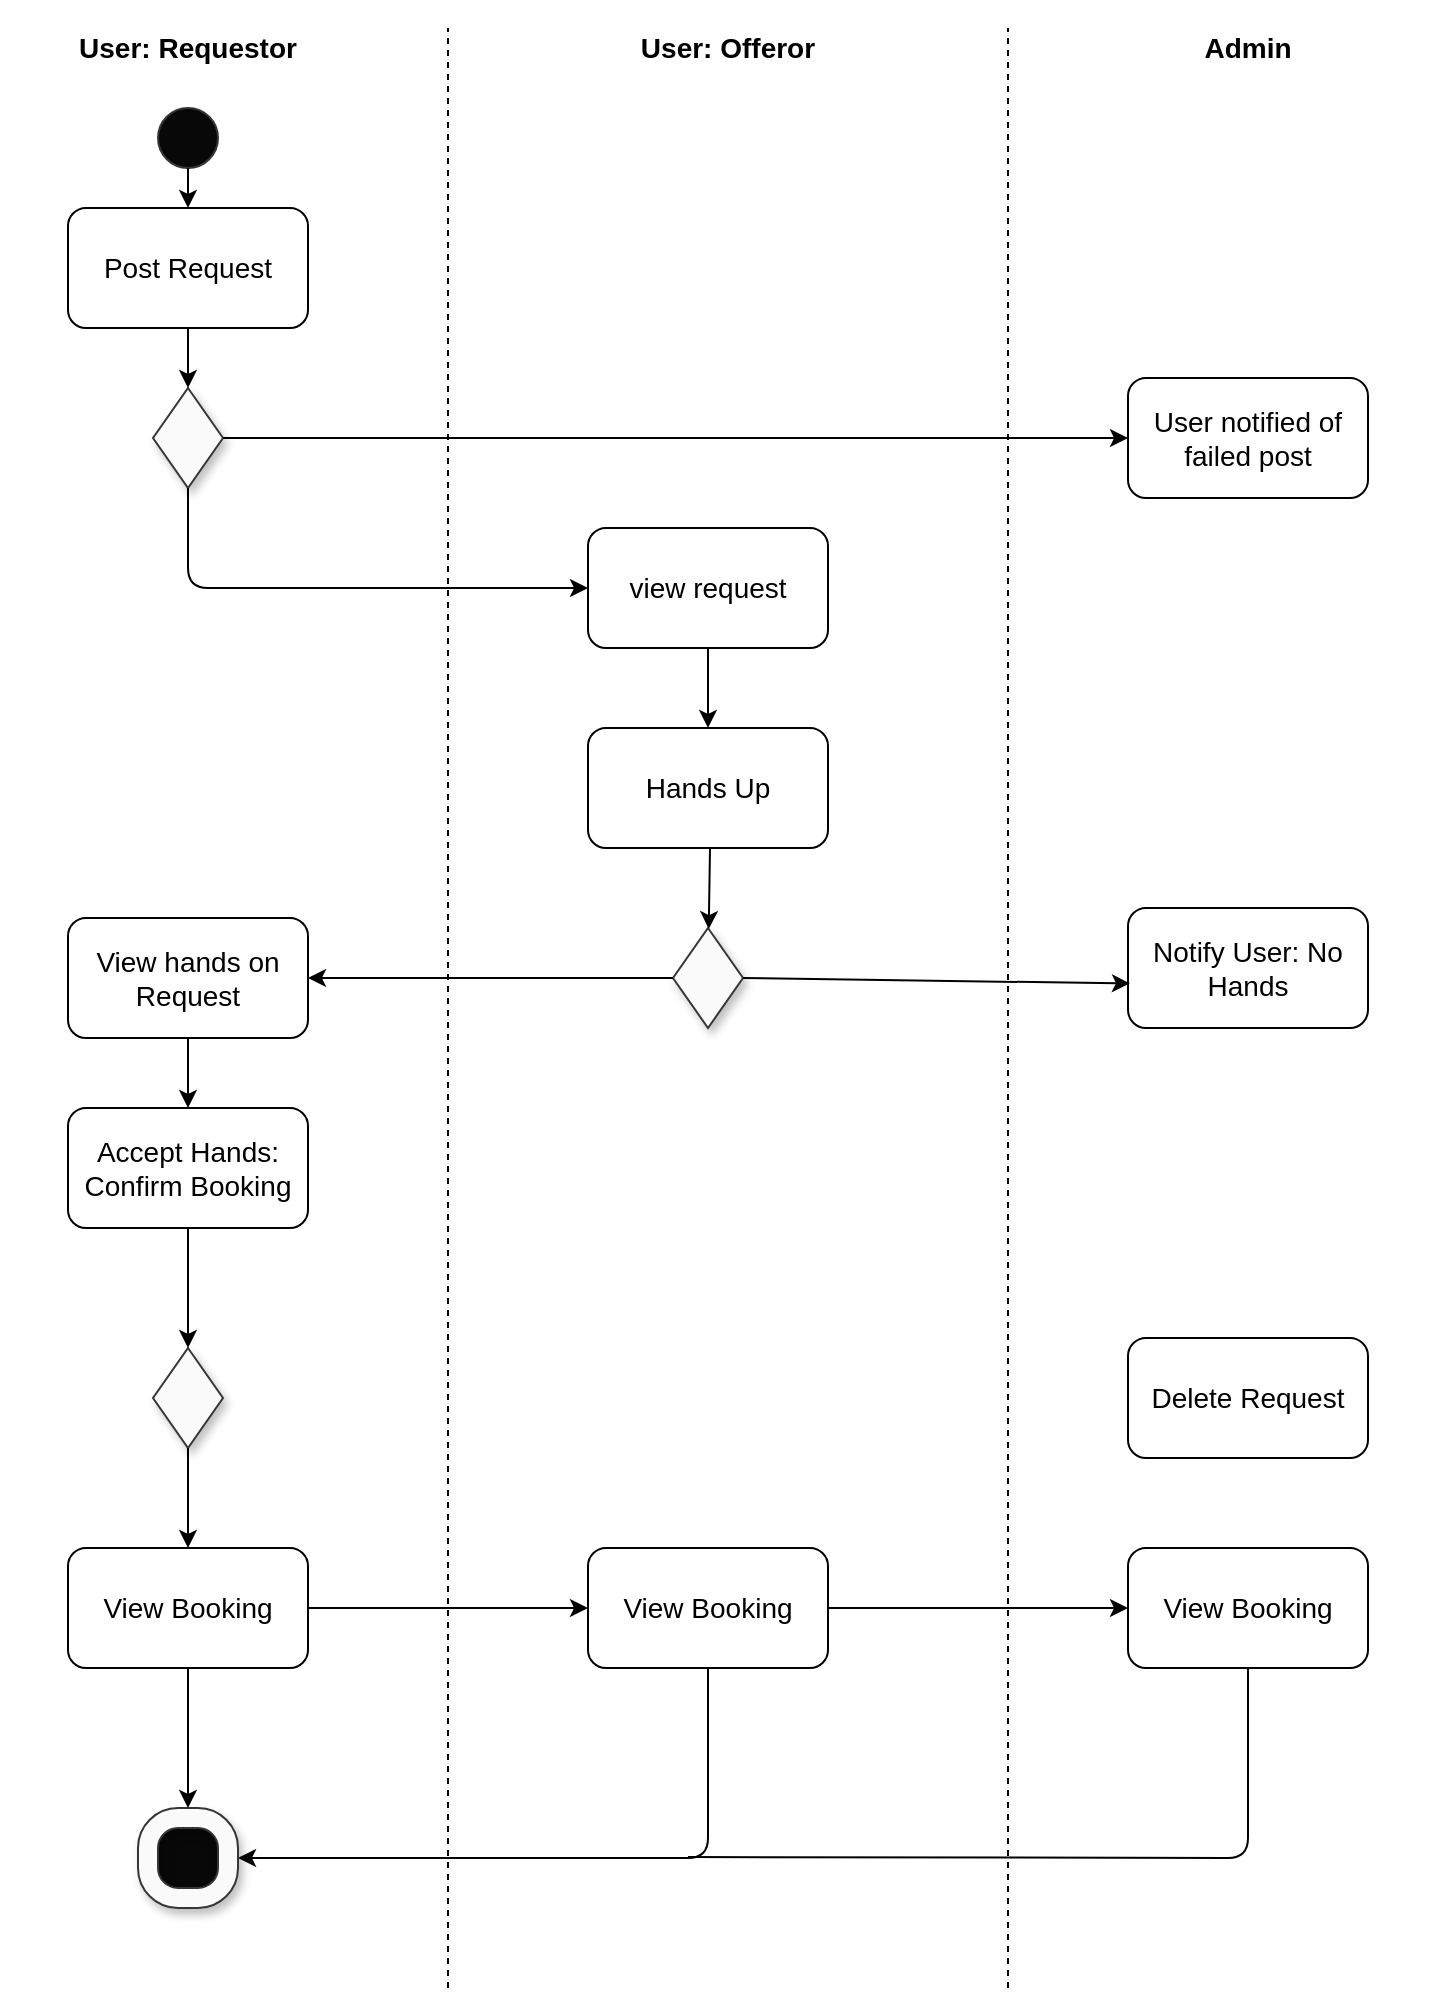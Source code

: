 <mxfile version="14.3.1" type="github">
  <diagram id="n9qWUOam9ZF6OnrzucKD" name="Page-1">
    <mxGraphModel dx="2146" dy="954" grid="1" gridSize="10" guides="1" tooltips="1" connect="1" arrows="1" fold="1" page="1" pageScale="1" pageWidth="850" pageHeight="1100" math="0" shadow="0">
      <root>
        <mxCell id="0" />
        <mxCell id="1" parent="0" />
        <mxCell id="XBuRLawrK7IfiwdRNRbU-3" value="&lt;font style=&quot;font-size: 14px&quot;&gt;Post Request&lt;/font&gt;" style="rounded=1;whiteSpace=wrap;html=1;" vertex="1" parent="1">
          <mxGeometry x="90" y="110" width="120" height="60" as="geometry" />
        </mxCell>
        <mxCell id="XBuRLawrK7IfiwdRNRbU-6" value="&lt;font style=&quot;font-size: 14px&quot;&gt;User notified of failed post&lt;/font&gt;" style="rounded=1;whiteSpace=wrap;html=1;" vertex="1" parent="1">
          <mxGeometry x="620" y="195" width="120" height="60" as="geometry" />
        </mxCell>
        <mxCell id="XBuRLawrK7IfiwdRNRbU-7" value="&lt;font style=&quot;font-size: 14px&quot;&gt;view request&lt;/font&gt;" style="rounded=1;whiteSpace=wrap;html=1;" vertex="1" parent="1">
          <mxGeometry x="350" y="270" width="120" height="60" as="geometry" />
        </mxCell>
        <mxCell id="XBuRLawrK7IfiwdRNRbU-8" value="&lt;font style=&quot;font-size: 14px&quot;&gt;Hands Up&lt;/font&gt;" style="rounded=1;whiteSpace=wrap;html=1;" vertex="1" parent="1">
          <mxGeometry x="350" y="370" width="120" height="60" as="geometry" />
        </mxCell>
        <mxCell id="XBuRLawrK7IfiwdRNRbU-9" value="&lt;font style=&quot;font-size: 14px&quot;&gt;View hands on Request&lt;/font&gt;" style="rounded=1;whiteSpace=wrap;html=1;" vertex="1" parent="1">
          <mxGeometry x="90" y="465" width="120" height="60" as="geometry" />
        </mxCell>
        <mxCell id="XBuRLawrK7IfiwdRNRbU-10" value="&lt;font style=&quot;font-size: 14px&quot;&gt;Notify User: No Hands&lt;/font&gt;" style="rounded=1;whiteSpace=wrap;html=1;" vertex="1" parent="1">
          <mxGeometry x="620" y="460" width="120" height="60" as="geometry" />
        </mxCell>
        <mxCell id="XBuRLawrK7IfiwdRNRbU-11" value="&lt;font style=&quot;font-size: 14px&quot;&gt;Delete Request&lt;/font&gt;" style="rounded=1;whiteSpace=wrap;html=1;" vertex="1" parent="1">
          <mxGeometry x="620" y="675" width="120" height="60" as="geometry" />
        </mxCell>
        <mxCell id="XBuRLawrK7IfiwdRNRbU-12" value="&lt;font style=&quot;font-size: 14px&quot;&gt;Accept Hands: Confirm Booking&lt;/font&gt;" style="rounded=1;whiteSpace=wrap;html=1;" vertex="1" parent="1">
          <mxGeometry x="90" y="560" width="120" height="60" as="geometry" />
        </mxCell>
        <mxCell id="XBuRLawrK7IfiwdRNRbU-13" value="&lt;font style=&quot;font-size: 14px&quot;&gt;View Booking&lt;/font&gt;" style="rounded=1;whiteSpace=wrap;html=1;" vertex="1" parent="1">
          <mxGeometry x="90" y="780" width="120" height="60" as="geometry" />
        </mxCell>
        <mxCell id="XBuRLawrK7IfiwdRNRbU-14" value="&lt;font style=&quot;font-size: 14px&quot;&gt;View Booking&lt;/font&gt;" style="rounded=1;whiteSpace=wrap;html=1;" vertex="1" parent="1">
          <mxGeometry x="350" y="780" width="120" height="60" as="geometry" />
        </mxCell>
        <mxCell id="XBuRLawrK7IfiwdRNRbU-15" value="&lt;font style=&quot;font-size: 14px&quot;&gt;View Booking&lt;/font&gt;" style="rounded=1;whiteSpace=wrap;html=1;" vertex="1" parent="1">
          <mxGeometry x="620" y="780" width="120" height="60" as="geometry" />
        </mxCell>
        <mxCell id="XBuRLawrK7IfiwdRNRbU-16" value="" style="ellipse;whiteSpace=wrap;html=1;aspect=fixed;strokeColor=#363636;shadow=0;fillColor=#080808;" vertex="1" parent="1">
          <mxGeometry x="135" y="60" width="30" height="30" as="geometry" />
        </mxCell>
        <mxCell id="XBuRLawrK7IfiwdRNRbU-17" value="" style="ellipse;whiteSpace=wrap;html=1;aspect=fixed;shadow=0;strokeColor=#363636;fillColor=#080808;" vertex="1" parent="1">
          <mxGeometry x="125" y="910" width="50" height="50" as="geometry" />
        </mxCell>
        <mxCell id="XBuRLawrK7IfiwdRNRbU-20" value="" style="verticalLabelPosition=bottom;verticalAlign=top;html=1;shape=mxgraph.basic.rounded_frame;dx=10;shadow=1;strokeColor=#363636;fillColor=#FAFAFA;" vertex="1" parent="1">
          <mxGeometry x="125" y="910" width="50" height="50" as="geometry" />
        </mxCell>
        <mxCell id="XBuRLawrK7IfiwdRNRbU-21" value="" style="endArrow=classic;html=1;exitX=0.5;exitY=1;exitDx=0;exitDy=0;entryX=0.5;entryY=0;entryDx=0;entryDy=0;" edge="1" parent="1" source="XBuRLawrK7IfiwdRNRbU-16" target="XBuRLawrK7IfiwdRNRbU-3">
          <mxGeometry width="50" height="50" relative="1" as="geometry">
            <mxPoint x="400" y="420" as="sourcePoint" />
            <mxPoint x="150" y="130" as="targetPoint" />
          </mxGeometry>
        </mxCell>
        <mxCell id="XBuRLawrK7IfiwdRNRbU-22" value="" style="rhombus;whiteSpace=wrap;html=1;shadow=1;strokeColor=#363636;fillColor=#FAFAFA;" vertex="1" parent="1">
          <mxGeometry x="132.5" y="200" width="35" height="50" as="geometry" />
        </mxCell>
        <mxCell id="XBuRLawrK7IfiwdRNRbU-23" value="" style="rhombus;whiteSpace=wrap;html=1;shadow=1;strokeColor=#363636;fillColor=#FAFAFA;" vertex="1" parent="1">
          <mxGeometry x="392.5" y="470" width="35" height="50" as="geometry" />
        </mxCell>
        <mxCell id="XBuRLawrK7IfiwdRNRbU-24" value="" style="rhombus;whiteSpace=wrap;html=1;shadow=1;strokeColor=#363636;fillColor=#FAFAFA;" vertex="1" parent="1">
          <mxGeometry x="132.5" y="680" width="35" height="50" as="geometry" />
        </mxCell>
        <mxCell id="XBuRLawrK7IfiwdRNRbU-25" value="" style="endArrow=classic;html=1;exitX=0.5;exitY=1;exitDx=0;exitDy=0;entryX=0.5;entryY=0;entryDx=0;entryDy=0;" edge="1" parent="1" source="XBuRLawrK7IfiwdRNRbU-3" target="XBuRLawrK7IfiwdRNRbU-22">
          <mxGeometry width="50" height="50" relative="1" as="geometry">
            <mxPoint x="390" y="310" as="sourcePoint" />
            <mxPoint x="440" y="260" as="targetPoint" />
          </mxGeometry>
        </mxCell>
        <mxCell id="XBuRLawrK7IfiwdRNRbU-26" value="" style="endArrow=classic;html=1;exitX=1;exitY=0.5;exitDx=0;exitDy=0;entryX=0;entryY=0.5;entryDx=0;entryDy=0;" edge="1" parent="1" source="XBuRLawrK7IfiwdRNRbU-22" target="XBuRLawrK7IfiwdRNRbU-6">
          <mxGeometry width="50" height="50" relative="1" as="geometry">
            <mxPoint x="390" y="310" as="sourcePoint" />
            <mxPoint x="440" y="260" as="targetPoint" />
          </mxGeometry>
        </mxCell>
        <mxCell id="XBuRLawrK7IfiwdRNRbU-27" value="" style="endArrow=classic;html=1;exitX=0.5;exitY=1;exitDx=0;exitDy=0;" edge="1" parent="1" source="XBuRLawrK7IfiwdRNRbU-22" target="XBuRLawrK7IfiwdRNRbU-7">
          <mxGeometry width="50" height="50" relative="1" as="geometry">
            <mxPoint x="390" y="310" as="sourcePoint" />
            <mxPoint x="440" y="260" as="targetPoint" />
            <Array as="points">
              <mxPoint x="150" y="300" />
            </Array>
          </mxGeometry>
        </mxCell>
        <mxCell id="XBuRLawrK7IfiwdRNRbU-28" value="" style="endArrow=classic;html=1;exitX=0.5;exitY=1;exitDx=0;exitDy=0;entryX=0.5;entryY=0;entryDx=0;entryDy=0;" edge="1" parent="1" source="XBuRLawrK7IfiwdRNRbU-7" target="XBuRLawrK7IfiwdRNRbU-8">
          <mxGeometry width="50" height="50" relative="1" as="geometry">
            <mxPoint x="390" y="490" as="sourcePoint" />
            <mxPoint x="440" y="440" as="targetPoint" />
          </mxGeometry>
        </mxCell>
        <mxCell id="XBuRLawrK7IfiwdRNRbU-29" value="" style="endArrow=classic;html=1;" edge="1" parent="1" target="XBuRLawrK7IfiwdRNRbU-23">
          <mxGeometry width="50" height="50" relative="1" as="geometry">
            <mxPoint x="411" y="430" as="sourcePoint" />
            <mxPoint x="440" y="440" as="targetPoint" />
          </mxGeometry>
        </mxCell>
        <mxCell id="XBuRLawrK7IfiwdRNRbU-30" value="" style="endArrow=classic;html=1;exitX=1;exitY=0.5;exitDx=0;exitDy=0;entryX=0.008;entryY=0.629;entryDx=0;entryDy=0;entryPerimeter=0;" edge="1" parent="1" source="XBuRLawrK7IfiwdRNRbU-23" target="XBuRLawrK7IfiwdRNRbU-10">
          <mxGeometry width="50" height="50" relative="1" as="geometry">
            <mxPoint x="390" y="490" as="sourcePoint" />
            <mxPoint x="440" y="440" as="targetPoint" />
          </mxGeometry>
        </mxCell>
        <mxCell id="XBuRLawrK7IfiwdRNRbU-31" value="" style="endArrow=classic;html=1;entryX=1;entryY=0.5;entryDx=0;entryDy=0;" edge="1" parent="1" source="XBuRLawrK7IfiwdRNRbU-23" target="XBuRLawrK7IfiwdRNRbU-9">
          <mxGeometry width="50" height="50" relative="1" as="geometry">
            <mxPoint x="390" y="498" as="sourcePoint" />
            <mxPoint x="210" y="499" as="targetPoint" />
          </mxGeometry>
        </mxCell>
        <mxCell id="XBuRLawrK7IfiwdRNRbU-32" value="" style="endArrow=classic;html=1;exitX=0.5;exitY=1;exitDx=0;exitDy=0;" edge="1" parent="1" source="XBuRLawrK7IfiwdRNRbU-9" target="XBuRLawrK7IfiwdRNRbU-12">
          <mxGeometry width="50" height="50" relative="1" as="geometry">
            <mxPoint x="390" y="490" as="sourcePoint" />
            <mxPoint x="440" y="440" as="targetPoint" />
          </mxGeometry>
        </mxCell>
        <mxCell id="XBuRLawrK7IfiwdRNRbU-33" value="" style="endArrow=classic;html=1;exitX=0.5;exitY=1;exitDx=0;exitDy=0;entryX=0.5;entryY=0;entryDx=0;entryDy=0;" edge="1" parent="1" source="XBuRLawrK7IfiwdRNRbU-12" target="XBuRLawrK7IfiwdRNRbU-24">
          <mxGeometry width="50" height="50" relative="1" as="geometry">
            <mxPoint x="390" y="490" as="sourcePoint" />
            <mxPoint x="440" y="440" as="targetPoint" />
          </mxGeometry>
        </mxCell>
        <mxCell id="XBuRLawrK7IfiwdRNRbU-34" value="" style="endArrow=classic;html=1;exitX=0.5;exitY=1;exitDx=0;exitDy=0;" edge="1" parent="1" source="XBuRLawrK7IfiwdRNRbU-24" target="XBuRLawrK7IfiwdRNRbU-13">
          <mxGeometry width="50" height="50" relative="1" as="geometry">
            <mxPoint x="390" y="490" as="sourcePoint" />
            <mxPoint x="440" y="440" as="targetPoint" />
          </mxGeometry>
        </mxCell>
        <mxCell id="XBuRLawrK7IfiwdRNRbU-35" value="" style="endArrow=classic;html=1;exitX=1;exitY=0.5;exitDx=0;exitDy=0;" edge="1" parent="1" source="XBuRLawrK7IfiwdRNRbU-13" target="XBuRLawrK7IfiwdRNRbU-14">
          <mxGeometry width="50" height="50" relative="1" as="geometry">
            <mxPoint x="390" y="490" as="sourcePoint" />
            <mxPoint x="440" y="440" as="targetPoint" />
          </mxGeometry>
        </mxCell>
        <mxCell id="XBuRLawrK7IfiwdRNRbU-36" value="" style="endArrow=classic;html=1;entryX=0;entryY=0.5;entryDx=0;entryDy=0;" edge="1" parent="1" source="XBuRLawrK7IfiwdRNRbU-14" target="XBuRLawrK7IfiwdRNRbU-15">
          <mxGeometry width="50" height="50" relative="1" as="geometry">
            <mxPoint x="390" y="530" as="sourcePoint" />
            <mxPoint x="440" y="480" as="targetPoint" />
          </mxGeometry>
        </mxCell>
        <mxCell id="XBuRLawrK7IfiwdRNRbU-37" value="" style="endArrow=classic;html=1;exitX=0.5;exitY=1;exitDx=0;exitDy=0;entryX=0.5;entryY=0;entryDx=0;entryDy=0;entryPerimeter=0;" edge="1" parent="1" source="XBuRLawrK7IfiwdRNRbU-13" target="XBuRLawrK7IfiwdRNRbU-20">
          <mxGeometry width="50" height="50" relative="1" as="geometry">
            <mxPoint x="390" y="550" as="sourcePoint" />
            <mxPoint x="440" y="500" as="targetPoint" />
          </mxGeometry>
        </mxCell>
        <mxCell id="XBuRLawrK7IfiwdRNRbU-38" value="" style="endArrow=classic;html=1;exitX=0.5;exitY=1;exitDx=0;exitDy=0;" edge="1" parent="1" source="XBuRLawrK7IfiwdRNRbU-14" target="XBuRLawrK7IfiwdRNRbU-17">
          <mxGeometry width="50" height="50" relative="1" as="geometry">
            <mxPoint x="390" y="550" as="sourcePoint" />
            <mxPoint x="410" y="940" as="targetPoint" />
            <Array as="points">
              <mxPoint x="410" y="935" />
            </Array>
          </mxGeometry>
        </mxCell>
        <mxCell id="XBuRLawrK7IfiwdRNRbU-40" value="" style="endArrow=none;html=1;exitX=0.5;exitY=1;exitDx=0;exitDy=0;" edge="1" parent="1" source="XBuRLawrK7IfiwdRNRbU-15">
          <mxGeometry width="50" height="50" relative="1" as="geometry">
            <mxPoint x="710" y="935" as="sourcePoint" />
            <mxPoint x="400" y="934.5" as="targetPoint" />
            <Array as="points">
              <mxPoint x="680" y="935" />
            </Array>
          </mxGeometry>
        </mxCell>
        <mxCell id="XBuRLawrK7IfiwdRNRbU-41" value="&lt;font style=&quot;font-size: 14px&quot;&gt;&lt;b&gt;User: Requestor&lt;/b&gt;&lt;/font&gt;" style="text;html=1;strokeColor=none;fillColor=none;align=center;verticalAlign=middle;whiteSpace=wrap;rounded=0;shadow=1;" vertex="1" parent="1">
          <mxGeometry x="60" y="10" width="180" height="40" as="geometry" />
        </mxCell>
        <mxCell id="XBuRLawrK7IfiwdRNRbU-42" value="&lt;font style=&quot;font-size: 14px&quot;&gt;&lt;b&gt;User: Offeror&lt;/b&gt;&lt;/font&gt;" style="text;html=1;strokeColor=none;fillColor=none;align=center;verticalAlign=middle;whiteSpace=wrap;rounded=0;shadow=1;" vertex="1" parent="1">
          <mxGeometry x="330" y="10" width="180" height="40" as="geometry" />
        </mxCell>
        <mxCell id="XBuRLawrK7IfiwdRNRbU-43" value="&lt;font style=&quot;font-size: 14px&quot;&gt;&lt;b&gt;Admin&lt;/b&gt;&lt;/font&gt;" style="text;html=1;strokeColor=none;fillColor=none;align=center;verticalAlign=middle;whiteSpace=wrap;rounded=0;shadow=1;" vertex="1" parent="1">
          <mxGeometry x="590" y="10" width="180" height="40" as="geometry" />
        </mxCell>
        <mxCell id="XBuRLawrK7IfiwdRNRbU-44" value="" style="endArrow=none;dashed=1;html=1;" edge="1" parent="1">
          <mxGeometry width="50" height="50" relative="1" as="geometry">
            <mxPoint x="280" y="1000" as="sourcePoint" />
            <mxPoint x="280" y="20" as="targetPoint" />
          </mxGeometry>
        </mxCell>
        <mxCell id="XBuRLawrK7IfiwdRNRbU-45" value="" style="endArrow=none;dashed=1;html=1;" edge="1" parent="1">
          <mxGeometry width="50" height="50" relative="1" as="geometry">
            <mxPoint x="560" y="1000" as="sourcePoint" />
            <mxPoint x="560" y="20" as="targetPoint" />
          </mxGeometry>
        </mxCell>
      </root>
    </mxGraphModel>
  </diagram>
</mxfile>
